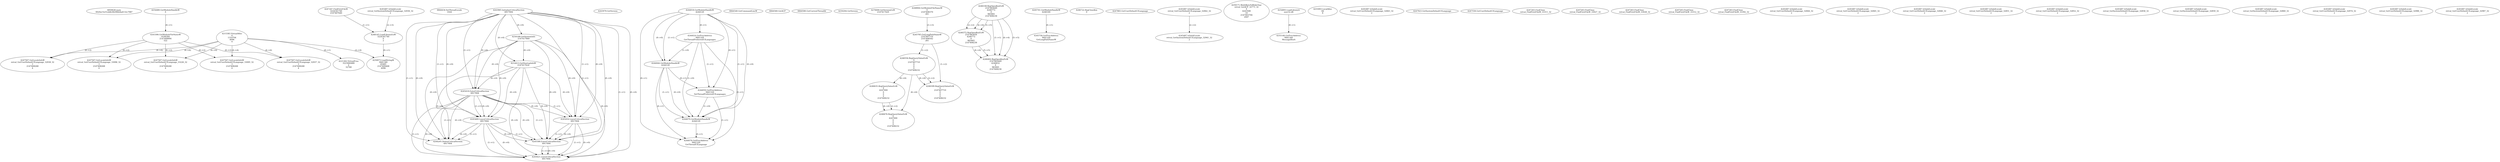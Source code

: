 // Global SCDG with merge call
digraph {
	0 [label="6850628.main
0020a15e51eb8c04296fe6a4132c7987"]
	1 [label="4254480.GetModuleHandleW
0"]
	2 [label="6844434.SetThreadLocale
1024"]
	3 [label="4243965.InitializeCriticalSection
6917004"]
	4 [label="4243979.GetVersion
"]
	5 [label="4244018.GetModuleHandleW
4244120"]
	6 [label="4244024.GetProcAddress
9441320
GetThreadPreferredUILanguages"]
	5 -> 6 [label="(0-->1)"]
	7 [label="4244044.GetModuleHandleW
4244120"]
	5 -> 7 [label="(1-->1)"]
	5 -> 7 [label="(0-->0)"]
	6 -> 7 [label="(1-->0)"]
	8 [label="4244050.GetProcAddress
9441320
SetThreadPreferredUILanguages"]
	5 -> 8 [label="(0-->1)"]
	6 -> 8 [label="(1-->1)"]
	7 -> 8 [label="(0-->1)"]
	9 [label="4244070.GetModuleHandleW
4244120"]
	5 -> 9 [label="(1-->1)"]
	7 -> 9 [label="(1-->1)"]
	5 -> 9 [label="(0-->0)"]
	6 -> 9 [label="(1-->0)"]
	7 -> 9 [label="(0-->0)"]
	8 -> 9 [label="(1-->0)"]
	10 [label="4244076.GetProcAddress
9441320
GetThreadUILanguage"]
	5 -> 10 [label="(0-->1)"]
	6 -> 10 [label="(1-->1)"]
	7 -> 10 [label="(0-->1)"]
	8 -> 10 [label="(1-->1)"]
	9 -> 10 [label="(0-->1)"]
	11 [label="4250188.GetSystemInfo
2147417660"]
	3 -> 11 [label="(0-->0)"]
	12 [label="6844540.GetCommandLineW
"]
	13 [label="4214413.GetStartupInfoW
2147417624"]
	3 -> 13 [label="(0-->0)"]
	11 -> 13 [label="(0-->0)"]
	14 [label="6844560.GetACP
"]
	15 [label="6844580.GetCurrentThreadId
"]
	16 [label="4250204.GetVersion
"]
	17 [label="4276690.GetVersionExW
2147417420"]
	18 [label="4243306.GetModuleFileNameW
4194304
2147408904
522"]
	1 -> 18 [label="(0-->1)"]
	19 [label="4248064.GetModuleFileNameW
0
2147408370
261"]
	20 [label="4215383.VirtualAlloc
0
1310704
4096
4"]
	21 [label="4246338.RegOpenKeyExW
2147483649
4246772
0
983065
2147408236"]
	22 [label="4246372.RegOpenKeyExW
2147483650
4246772
0
983065
2147408236"]
	21 -> 22 [label="(2-->2)"]
	21 -> 22 [label="(4-->4)"]
	21 -> 22 [label="(5-->5)"]
	23 [label="4245741.GetModuleHandleW
4246160"]
	24 [label="4245758.GetProcAddress
9441320
GetLongPathNameW"]
	23 -> 24 [label="(0-->1)"]
	25 [label="4245785.GetLongPathNameW
2147407710
2147406542
261"]
	19 -> 25 [label="(3-->3)"]
	26 [label="4246556.RegQueryValueExW
0
2147407710
0
0
0
2147408232"]
	25 -> 26 [label="(1-->2)"]
	27 [label="4246599.RegQueryValueExW
0
2147407710
0
0
0
2147408232"]
	25 -> 27 [label="(1-->2)"]
	26 -> 27 [label="(2-->2)"]
	26 -> 27 [label="(6-->6)"]
	28 [label="4246722.RegCloseKey
0"]
	29 [label="4247883.GetUserDefaultUILanguage
"]
	30 [label="4245418.EnterCriticalSection
6917004"]
	3 -> 30 [label="(1-->1)"]
	3 -> 30 [label="(0-->0)"]
	11 -> 30 [label="(0-->0)"]
	13 -> 30 [label="(0-->0)"]
	31 [label="4245469.LeaveCriticalSection
6917004"]
	3 -> 31 [label="(1-->1)"]
	30 -> 31 [label="(1-->1)"]
	3 -> 31 [label="(0-->0)"]
	11 -> 31 [label="(0-->0)"]
	13 -> 31 [label="(0-->0)"]
	30 -> 31 [label="(0-->0)"]
	32 [label="4245487.IsValidLocale
retval_GetUserDefaultUILanguage_32842_32
2"]
	33 [label="4250171.MultiByteToWideChar
retval_GetACP_32773_32
0
4243508
10
2147403704
2047"]
	34 [label="4254893.LoadLibraryA
user32.dll"]
	35 [label="4255003.LocalAlloc
64
8"]
	36 [label="4255148.GetProcAddress
9441344
MessageBoxA"]
	34 -> 36 [label="(0-->1)"]
	37 [label="4244205.DeleteCriticalSection
6917004"]
	3 -> 37 [label="(1-->1)"]
	30 -> 37 [label="(1-->1)"]
	31 -> 37 [label="(1-->1)"]
	3 -> 37 [label="(0-->0)"]
	11 -> 37 [label="(0-->0)"]
	13 -> 37 [label="(0-->0)"]
	30 -> 37 [label="(0-->0)"]
	31 -> 37 [label="(0-->0)"]
	38 [label="4221262.VirtualFree
3223060480
0
32768"]
	20 -> 38 [label="(0-->1)"]
	39 [label="4246402.RegOpenKeyExW
2147483649
4246832
0
983065
2147408236"]
	21 -> 39 [label="(1-->1)"]
	21 -> 39 [label="(4-->4)"]
	22 -> 39 [label="(4-->4)"]
	21 -> 39 [label="(5-->5)"]
	22 -> 39 [label="(5-->5)"]
	40 [label="4245487.IsValidLocale
retval_GetUserDefaultUILanguage_32843_32
2"]
	41 [label="4246635.RegQueryValueExW
0
4247000
0
0
0
2147408232"]
	26 -> 41 [label="(6-->6)"]
	42 [label="4245454.LeaveCriticalSection
6917004"]
	3 -> 42 [label="(1-->1)"]
	30 -> 42 [label="(1-->1)"]
	3 -> 42 [label="(0-->0)"]
	11 -> 42 [label="(0-->0)"]
	13 -> 42 [label="(0-->0)"]
	30 -> 42 [label="(0-->0)"]
	43 [label="4247923.GetSystemDefaultUILanguage
"]
	44 [label="4245487.IsValidLocale
retval_GetSystemDefaultUILanguage_32936_32
2"]
	45 [label="4245580.EnterCriticalSection
6917004"]
	3 -> 45 [label="(1-->1)"]
	30 -> 45 [label="(1-->1)"]
	31 -> 45 [label="(1-->1)"]
	42 -> 45 [label="(1-->1)"]
	3 -> 45 [label="(0-->0)"]
	11 -> 45 [label="(0-->0)"]
	13 -> 45 [label="(0-->0)"]
	30 -> 45 [label="(0-->0)"]
	31 -> 45 [label="(0-->0)"]
	42 -> 45 [label="(0-->0)"]
	46 [label="4245621.LeaveCriticalSection
6917004"]
	3 -> 46 [label="(1-->1)"]
	30 -> 46 [label="(1-->1)"]
	31 -> 46 [label="(1-->1)"]
	42 -> 46 [label="(1-->1)"]
	45 -> 46 [label="(1-->1)"]
	3 -> 46 [label="(0-->0)"]
	11 -> 46 [label="(0-->0)"]
	13 -> 46 [label="(0-->0)"]
	30 -> 46 [label="(0-->0)"]
	31 -> 46 [label="(0-->0)"]
	42 -> 46 [label="(0-->0)"]
	45 -> 46 [label="(0-->0)"]
	47 [label="4247558.GetUserDefaultUILanguage
"]
	48 [label="4247567.GetLocaleInfoW
retval_GetUserDefaultUILanguage_33095_32
3
2147408268
4"]
	18 -> 48 [label="(0-->2)"]
	20 -> 48 [label="(4-->4)"]
	49 [label="4247247.FindFirstFileW
3224341740
2147407640"]
	50 [label="4247263.FindClose
retval_FindFirstFileW_33311_32"]
	51 [label="4248145.LoadLibraryExW
3224341740
0
2"]
	49 -> 51 [label="(1-->1)"]
	44 -> 51 [label="(2-->3)"]
	52 [label="4250073.LoadStringW
9441340
65485
2147409468
4096"]
	51 -> 52 [label="(0-->1)"]
	20 -> 52 [label="(3-->4)"]
	53 [label="4247567.GetLocaleInfoW
retval_GetUserDefaultUILanguage_32937_32
3
2147408268
4"]
	18 -> 53 [label="(0-->2)"]
	20 -> 53 [label="(4-->4)"]
	54 [label="4247263.FindClose
retval_FindFirstFileW_33027_32"]
	55 [label="4247567.GetLocaleInfoW
retval_GetUserDefaultUILanguage_32938_32
3
2147408268
4"]
	18 -> 55 [label="(0-->2)"]
	20 -> 55 [label="(4-->4)"]
	56 [label="4247263.FindClose
retval_FindFirstFileW_33028_32"]
	57 [label="4245487.IsValidLocale
retval_GetSystemDefaultUILanguage_32941_32
2"]
	32 -> 57 [label="(2-->2)"]
	58 [label="4247567.GetLocaleInfoW
retval_GetUserDefaultUILanguage_33096_32
3
2147408268
4"]
	18 -> 58 [label="(0-->2)"]
	20 -> 58 [label="(4-->4)"]
	59 [label="4247263.FindClose
retval_FindFirstFileW_33312_32"]
	60 [label="4246676.RegQueryValueExW
0
4247000
0
0
0
2147408232"]
	41 -> 60 [label="(2-->2)"]
	26 -> 60 [label="(6-->6)"]
	41 -> 60 [label="(6-->6)"]
	61 [label="4247567.GetLocaleInfoW
retval_GetUserDefaultUILanguage_33226_32
3
2147408268
4"]
	18 -> 61 [label="(0-->2)"]
	20 -> 61 [label="(4-->4)"]
	62 [label="4247263.FindClose
retval_FindFirstFileW_33392_32"]
	63 [label="4245487.IsValidLocale
retval_GetUserDefaultUILanguage_32844_32
2"]
	64 [label="4245487.IsValidLocale
retval_GetUserDefaultUILanguage_32845_32
2"]
	65 [label="4245487.IsValidLocale
retval_GetUserDefaultUILanguage_32846_32
2"]
	66 [label="4245487.IsValidLocale
retval_GetUserDefaultUILanguage_32851_32
2"]
	67 [label="4245487.IsValidLocale
retval_GetUserDefaultUILanguage_32852_32
2"]
	68 [label="4245487.IsValidLocale
retval_GetSystemDefaultUILanguage_32858_32
2"]
	69 [label="4245487.IsValidLocale
retval_GetSystemDefaultUILanguage_32859_32
2"]
	70 [label="4245487.IsValidLocale
retval_GetSystemDefaultUILanguage_32860_32
2"]
	71 [label="4245487.IsValidLocale
retval_GetUserDefaultUILanguage_32974_32
2"]
	72 [label="4245487.IsValidLocale
retval_GetUserDefaultUILanguage_32986_32
2"]
	73 [label="4245487.IsValidLocale
retval_GetUserDefaultUILanguage_32987_32
2"]
}
